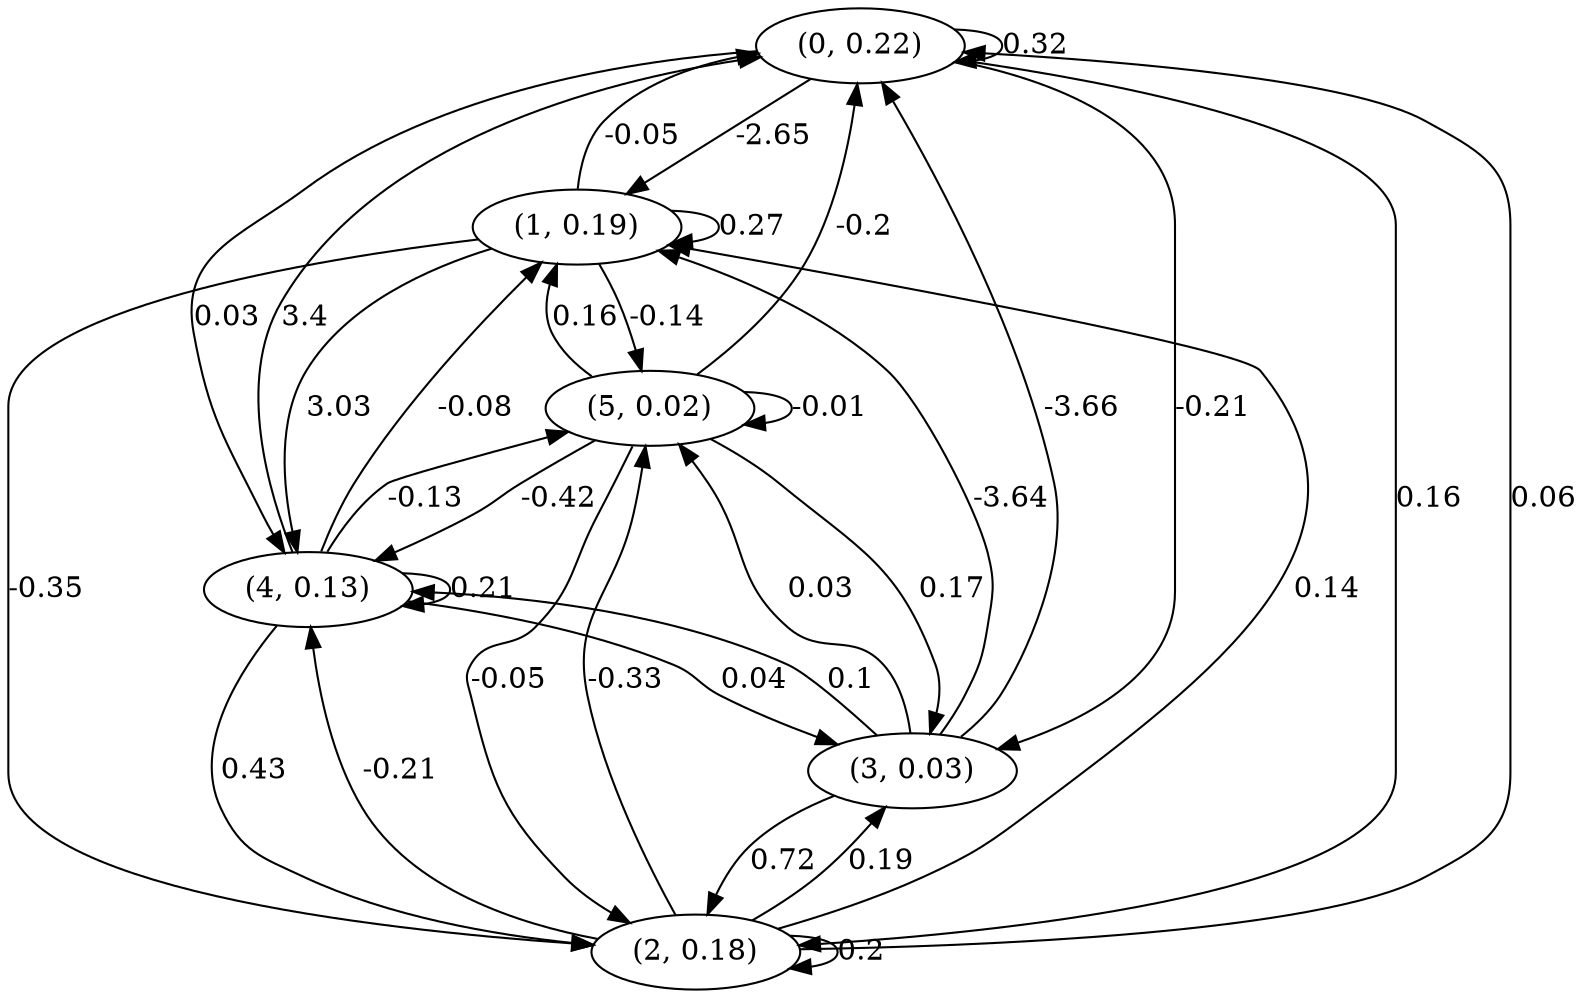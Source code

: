 digraph {
    0 [ label = "(0, 0.22)" ]
    1 [ label = "(1, 0.19)" ]
    2 [ label = "(2, 0.18)" ]
    3 [ label = "(3, 0.03)" ]
    4 [ label = "(4, 0.13)" ]
    5 [ label = "(5, 0.02)" ]
    0 -> 0 [ label = "0.32" ]
    1 -> 1 [ label = "0.27" ]
    2 -> 2 [ label = "0.2" ]
    4 -> 4 [ label = "0.21" ]
    5 -> 5 [ label = "-0.01" ]
    1 -> 0 [ label = "-0.05" ]
    2 -> 0 [ label = "0.06" ]
    3 -> 0 [ label = "-3.66" ]
    4 -> 0 [ label = "3.4" ]
    5 -> 0 [ label = "-0.2" ]
    0 -> 1 [ label = "-2.65" ]
    2 -> 1 [ label = "0.14" ]
    3 -> 1 [ label = "-3.64" ]
    4 -> 1 [ label = "-0.08" ]
    5 -> 1 [ label = "0.16" ]
    0 -> 2 [ label = "0.16" ]
    1 -> 2 [ label = "-0.35" ]
    3 -> 2 [ label = "0.72" ]
    4 -> 2 [ label = "0.43" ]
    5 -> 2 [ label = "-0.05" ]
    0 -> 3 [ label = "-0.21" ]
    2 -> 3 [ label = "0.19" ]
    4 -> 3 [ label = "0.04" ]
    5 -> 3 [ label = "0.17" ]
    0 -> 4 [ label = "0.03" ]
    1 -> 4 [ label = "3.03" ]
    2 -> 4 [ label = "-0.21" ]
    3 -> 4 [ label = "0.1" ]
    5 -> 4 [ label = "-0.42" ]
    1 -> 5 [ label = "-0.14" ]
    2 -> 5 [ label = "-0.33" ]
    3 -> 5 [ label = "0.03" ]
    4 -> 5 [ label = "-0.13" ]
}

